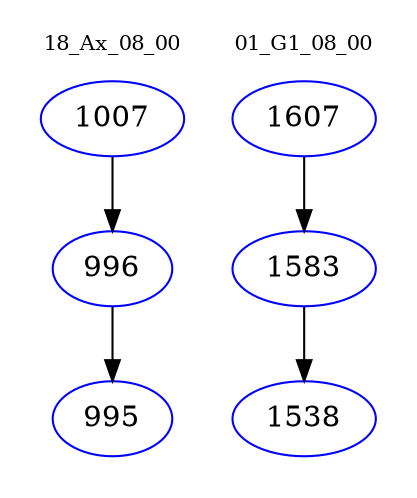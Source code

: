 digraph{
subgraph cluster_0 {
color = white
label = "18_Ax_08_00";
fontsize=10;
T0_1007 [label="1007", color="blue"]
T0_1007 -> T0_996 [color="black"]
T0_996 [label="996", color="blue"]
T0_996 -> T0_995 [color="black"]
T0_995 [label="995", color="blue"]
}
subgraph cluster_1 {
color = white
label = "01_G1_08_00";
fontsize=10;
T1_1607 [label="1607", color="blue"]
T1_1607 -> T1_1583 [color="black"]
T1_1583 [label="1583", color="blue"]
T1_1583 -> T1_1538 [color="black"]
T1_1538 [label="1538", color="blue"]
}
}
